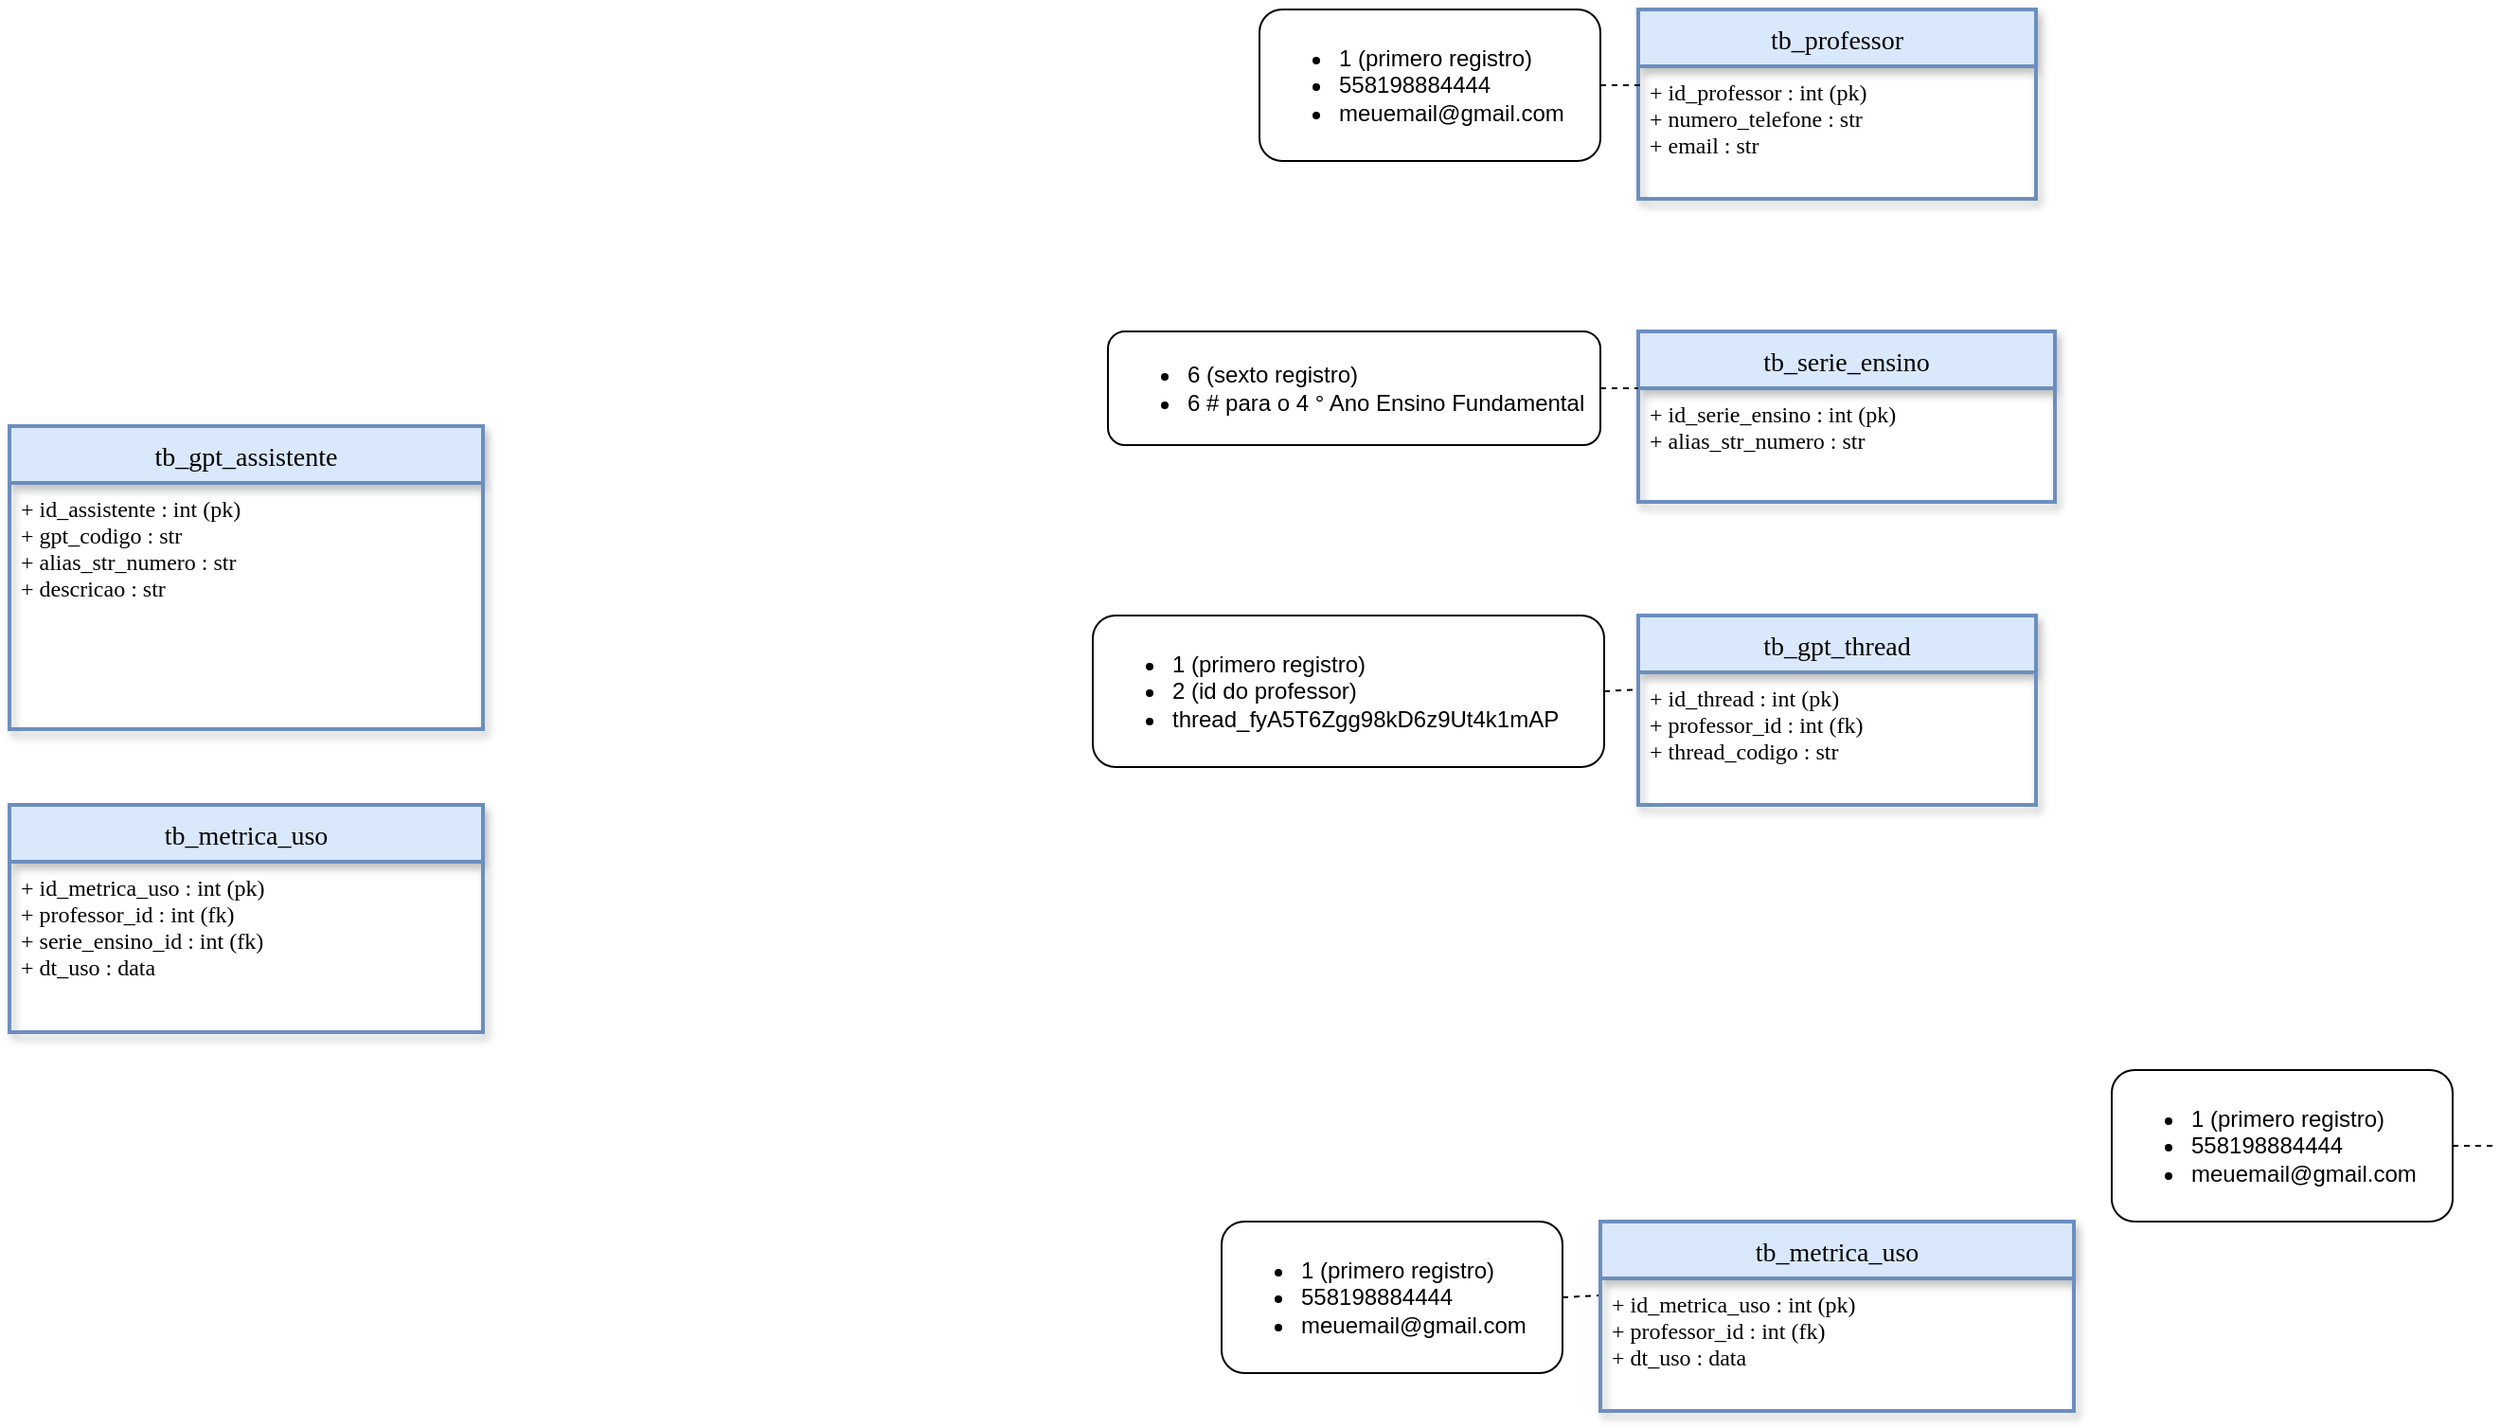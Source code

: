 <mxfile>
    <diagram id="cB6HX_7xUs5vujDKLvnG" name="Page-1">
        <mxGraphModel dx="1174" dy="596" grid="1" gridSize="10" guides="1" tooltips="1" connect="1" arrows="1" fold="1" page="1" pageScale="1" pageWidth="2200" pageHeight="2200" math="0" shadow="0">
            <root>
                <mxCell id="0"/>
                <mxCell id="1" parent="0"/>
                <mxCell id="8" value="tb_gpt_assistente" style="swimlane;childLayout=stackLayout;horizontal=1;startSize=30;horizontalStack=0;rounded=0;fontSize=14;fontStyle=0;strokeWidth=2;resizeParent=0;resizeLast=1;shadow=1;dashed=0;align=center;swimlaneLine=1;fillColor=#dae8fc;strokeColor=#6c8ebf;gradientColor=none;fontFamily=Roboto Mono;fontSource=https%3A%2F%2Ffonts.googleapis.com%2Fcss%3Ffamily%3DRoboto%2BMono;" parent="1" vertex="1">
                    <mxGeometry x="140" y="360" width="250" height="160" as="geometry"/>
                </mxCell>
                <mxCell id="9" value="+ id_assistente : int (pk)&#10;+ gpt_codigo : str&#10;+ alias_str_numero : str&#10;+ descricao : str" style="align=left;strokeColor=none;fillColor=none;spacingLeft=4;fontSize=12;verticalAlign=top;resizable=0;rotatable=0;part=1;fontFamily=Roboto Mono;1,100..700&amp;display=swap;fontSource=https%3A%2F%2Ffonts.googleapis.com%2Fcss%3Ffamily%3DRoboto%2BMono;" parent="8" vertex="1">
                    <mxGeometry y="30" width="250" height="130" as="geometry"/>
                </mxCell>
                <mxCell id="10" value="tb_metrica_uso" style="swimlane;childLayout=stackLayout;horizontal=1;startSize=30;horizontalStack=0;rounded=0;fontSize=14;fontStyle=0;strokeWidth=2;resizeParent=0;resizeLast=1;shadow=1;dashed=0;align=center;swimlaneLine=1;fillColor=#dae8fc;strokeColor=#6c8ebf;gradientColor=none;fontFamily=Roboto Mono;fontSource=https%3A%2F%2Ffonts.googleapis.com%2Fcss%3Ffamily%3DRoboto%2BMono;" parent="1" vertex="1">
                    <mxGeometry x="140" y="560" width="250" height="120" as="geometry"/>
                </mxCell>
                <mxCell id="11" value="+ id_metrica_uso : int (pk)&#10;+ professor_id : int (fk)&#10;+ serie_ensino_id : int (fk) &#10;+ dt_uso : data&#10;" style="align=left;strokeColor=none;fillColor=none;spacingLeft=4;fontSize=12;verticalAlign=top;resizable=0;rotatable=0;part=1;fontFamily=Roboto Mono;1,100..700&amp;display=swap;fontSource=https%3A%2F%2Ffonts.googleapis.com%2Fcss%3Ffamily%3DRoboto%2BMono;" parent="10" vertex="1">
                    <mxGeometry y="30" width="250" height="90" as="geometry"/>
                </mxCell>
                <mxCell id="12" value="tb_metrica_uso" style="swimlane;childLayout=stackLayout;horizontal=1;startSize=30;horizontalStack=0;rounded=0;fontSize=14;fontStyle=0;strokeWidth=2;resizeParent=0;resizeLast=1;shadow=1;dashed=0;align=center;swimlaneLine=1;fillColor=#dae8fc;strokeColor=#6c8ebf;gradientColor=none;fontFamily=Roboto Mono;fontSource=https%3A%2F%2Ffonts.googleapis.com%2Fcss%3Ffamily%3DRoboto%2BMono;" parent="1" vertex="1">
                    <mxGeometry x="980" y="780" width="250" height="100" as="geometry"/>
                </mxCell>
                <mxCell id="13" value="+ id_metrica_uso : int (pk)&#10;+ professor_id : int (fk)&#10;+ dt_uso : data&#10;" style="align=left;strokeColor=none;fillColor=none;spacingLeft=4;fontSize=12;verticalAlign=top;resizable=0;rotatable=0;part=1;fontFamily=Roboto Mono;1,100..700&amp;display=swap;fontSource=https%3A%2F%2Ffonts.googleapis.com%2Fcss%3Ffamily%3DRoboto%2BMono;" parent="12" vertex="1">
                    <mxGeometry y="30" width="250" height="70" as="geometry"/>
                </mxCell>
                <mxCell id="27" value="" style="group" parent="1" vertex="1" connectable="0">
                    <mxGeometry x="720" y="310" width="500" height="90" as="geometry"/>
                </mxCell>
                <mxCell id="15" value="tb_serie_ensino" style="swimlane;childLayout=stackLayout;horizontal=1;startSize=30;horizontalStack=0;rounded=0;fontSize=14;fontStyle=0;strokeWidth=2;resizeParent=0;resizeLast=1;shadow=1;dashed=0;align=center;swimlaneLine=1;fillColor=#dae8fc;strokeColor=#6c8ebf;gradientColor=none;fontFamily=Roboto Mono;fontSource=https%3A%2F%2Ffonts.googleapis.com%2Fcss%3Ffamily%3DRoboto%2BMono;" parent="27" vertex="1">
                    <mxGeometry x="280" width="220" height="90" as="geometry"/>
                </mxCell>
                <mxCell id="16" value="+ id_serie_ensino : int (pk)&#10;+ alias_str_numero : str&#10;" style="align=left;strokeColor=none;fillColor=none;spacingLeft=4;fontSize=12;verticalAlign=top;resizable=0;rotatable=0;part=1;fontFamily=Roboto Mono;1,100..700&amp;display=swap;fontSource=https%3A%2F%2Ffonts.googleapis.com%2Fcss%3Ffamily%3DRoboto%2BMono;" parent="15" vertex="1">
                    <mxGeometry y="30" width="220" height="60" as="geometry"/>
                </mxCell>
                <mxCell id="19" style="edgeStyle=none;html=1;exitX=1;exitY=0.5;exitDx=0;exitDy=0;entryX=0;entryY=0;entryDx=0;entryDy=0;endArrow=none;endFill=0;dashed=1;" parent="27" source="17" target="16" edge="1">
                    <mxGeometry relative="1" as="geometry"/>
                </mxCell>
                <mxCell id="17" value="&lt;ul&gt;&lt;li&gt;6 (sexto registro)&lt;/li&gt;&lt;li&gt;6 # para o 4 ° Ano Ensino Fundamental&lt;/li&gt;&lt;/ul&gt;" style="rounded=1;whiteSpace=wrap;html=1;align=left;" parent="27" vertex="1">
                    <mxGeometry width="260" height="60" as="geometry"/>
                </mxCell>
                <mxCell id="30" value="" style="group" parent="1" vertex="1" connectable="0">
                    <mxGeometry x="800" y="140" width="410" height="100" as="geometry"/>
                </mxCell>
                <mxCell id="6" value="tb_professor" style="swimlane;childLayout=stackLayout;horizontal=1;startSize=30;horizontalStack=0;rounded=0;fontSize=14;fontStyle=0;strokeWidth=2;resizeParent=0;resizeLast=1;shadow=1;dashed=0;align=center;swimlaneLine=1;fillColor=#dae8fc;strokeColor=#6c8ebf;gradientColor=none;fontFamily=Roboto Mono;fontSource=https%3A%2F%2Ffonts.googleapis.com%2Fcss%3Ffamily%3DRoboto%2BMono;" parent="30" vertex="1">
                    <mxGeometry x="200" width="210" height="100" as="geometry"/>
                </mxCell>
                <mxCell id="7" value="+ id_professor : int (pk)&#10;+ numero_telefone : str&#10;+ email : str" style="align=left;strokeColor=none;fillColor=none;spacingLeft=4;fontSize=12;verticalAlign=top;resizable=0;rotatable=0;part=1;fontFamily=Roboto Mono;1,100..700&amp;display=swap;fontSource=https%3A%2F%2Ffonts.googleapis.com%2Fcss%3Ffamily%3DRoboto%2BMono;" parent="6" vertex="1">
                    <mxGeometry y="30" width="210" height="70" as="geometry"/>
                </mxCell>
                <mxCell id="24" style="edgeStyle=none;html=1;exitX=1;exitY=0.5;exitDx=0;exitDy=0;entryX=0.01;entryY=0.143;entryDx=0;entryDy=0;endArrow=none;endFill=0;dashed=1;entryPerimeter=0;" parent="30" source="25" target="7" edge="1">
                    <mxGeometry relative="1" as="geometry">
                        <mxPoint x="20.0" y="30" as="targetPoint"/>
                    </mxGeometry>
                </mxCell>
                <mxCell id="25" value="&lt;ul&gt;&lt;li&gt;1 (primero registro)&lt;/li&gt;&lt;li&gt;558198884444&lt;/li&gt;&lt;li&gt;meuemail@gmail.com&lt;/li&gt;&lt;/ul&gt;" style="rounded=1;whiteSpace=wrap;html=1;align=left;" parent="30" vertex="1">
                    <mxGeometry width="180" height="80" as="geometry"/>
                </mxCell>
                <mxCell id="31" value="&lt;ul&gt;&lt;li&gt;1 (primero registro)&lt;/li&gt;&lt;li&gt;558198884444&lt;/li&gt;&lt;li&gt;meuemail@gmail.com&lt;/li&gt;&lt;/ul&gt;" style="rounded=1;whiteSpace=wrap;html=1;align=left;" parent="1" vertex="1">
                    <mxGeometry x="1250" y="700" width="180" height="80" as="geometry"/>
                </mxCell>
                <mxCell id="32" style="edgeStyle=none;html=1;exitX=1;exitY=0.5;exitDx=0;exitDy=0;entryX=0.01;entryY=0.143;entryDx=0;entryDy=0;endArrow=none;endFill=0;dashed=1;entryPerimeter=0;" parent="1" source="31" edge="1">
                    <mxGeometry relative="1" as="geometry">
                        <mxPoint x="1452.1" y="740.01" as="targetPoint"/>
                    </mxGeometry>
                </mxCell>
                <mxCell id="33" value="" style="group" parent="1" vertex="1" connectable="0">
                    <mxGeometry x="712" y="460" width="498" height="100" as="geometry"/>
                </mxCell>
                <mxCell id="2" value="tb_gpt_thread" style="swimlane;childLayout=stackLayout;horizontal=1;startSize=30;horizontalStack=0;rounded=0;fontSize=14;fontStyle=0;strokeWidth=2;resizeParent=0;resizeLast=1;shadow=1;dashed=0;align=center;swimlaneLine=1;fillColor=#dae8fc;strokeColor=#6c8ebf;gradientColor=none;fontFamily=Roboto Mono;fontSource=https%3A%2F%2Ffonts.googleapis.com%2Fcss%3Ffamily%3DRoboto%2BMono;" parent="33" vertex="1">
                    <mxGeometry x="288" width="210" height="100" as="geometry"/>
                </mxCell>
                <mxCell id="3" value="+ id_thread : int (pk)&#10;+ professor_id : int (fk)&#10;+ thread_codigo : str" style="align=left;strokeColor=none;fillColor=none;spacingLeft=4;fontSize=12;verticalAlign=top;resizable=0;rotatable=0;part=1;fontFamily=Roboto Mono;1,100..700&amp;display=swap;fontSource=https%3A%2F%2Ffonts.googleapis.com%2Fcss%3Ffamily%3DRoboto%2BMono;" parent="2" vertex="1">
                    <mxGeometry y="30" width="210" height="70" as="geometry"/>
                </mxCell>
                <mxCell id="28" value="&lt;ul&gt;&lt;li&gt;1 (primero registro)&lt;/li&gt;&lt;li&gt;2 (id do professor)&lt;/li&gt;&lt;li&gt;thread_fyA5T6Zgg98kD6z9Ut4k1mAP&lt;/li&gt;&lt;/ul&gt;" style="rounded=1;whiteSpace=wrap;html=1;align=left;" parent="33" vertex="1">
                    <mxGeometry width="270" height="80" as="geometry"/>
                </mxCell>
                <mxCell id="29" style="edgeStyle=none;html=1;exitX=1;exitY=0.5;exitDx=0;exitDy=0;entryX=0;entryY=0.129;entryDx=0;entryDy=0;endArrow=none;endFill=0;dashed=1;entryPerimeter=0;" parent="33" source="28" target="3" edge="1">
                    <mxGeometry relative="1" as="geometry">
                        <mxPoint x="270.1" y="40.01" as="targetPoint"/>
                    </mxGeometry>
                </mxCell>
                <mxCell id="34" value="&lt;ul&gt;&lt;li&gt;1 (primero registro)&lt;/li&gt;&lt;li&gt;558198884444&lt;/li&gt;&lt;li&gt;meuemail@gmail.com&lt;/li&gt;&lt;/ul&gt;" style="rounded=1;whiteSpace=wrap;html=1;align=left;" parent="1" vertex="1">
                    <mxGeometry x="780" y="780" width="180" height="80" as="geometry"/>
                </mxCell>
                <mxCell id="35" style="edgeStyle=none;html=1;exitX=1;exitY=0.5;exitDx=0;exitDy=0;entryX=-0.004;entryY=0.129;entryDx=0;entryDy=0;endArrow=none;endFill=0;dashed=1;entryPerimeter=0;" parent="1" source="34" target="13" edge="1">
                    <mxGeometry relative="1" as="geometry">
                        <mxPoint x="962.1" y="820.01" as="targetPoint"/>
                    </mxGeometry>
                </mxCell>
            </root>
        </mxGraphModel>
    </diagram>
</mxfile>